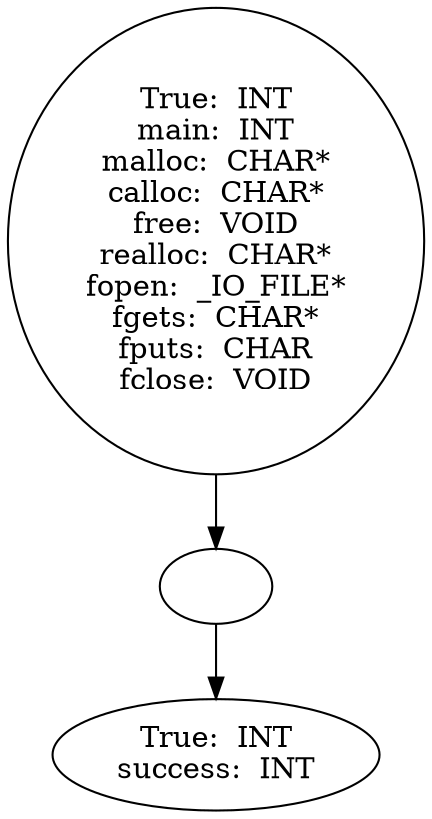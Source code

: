 digraph AST {
  "135951638619584" [label="True:  INT
main:  INT
malloc:  CHAR*
calloc:  CHAR*
free:  VOID
realloc:  CHAR*
fopen:  _IO_FILE*
fgets:  CHAR*
fputs:  CHAR
fclose:  VOID"];
  "135951638619584" -> "135951638613056";
  "135951638613056" [label=""];
  "135951638613056" -> "135951638610032";
  "135951638610032" [label="True:  INT
success:  INT"];
}
